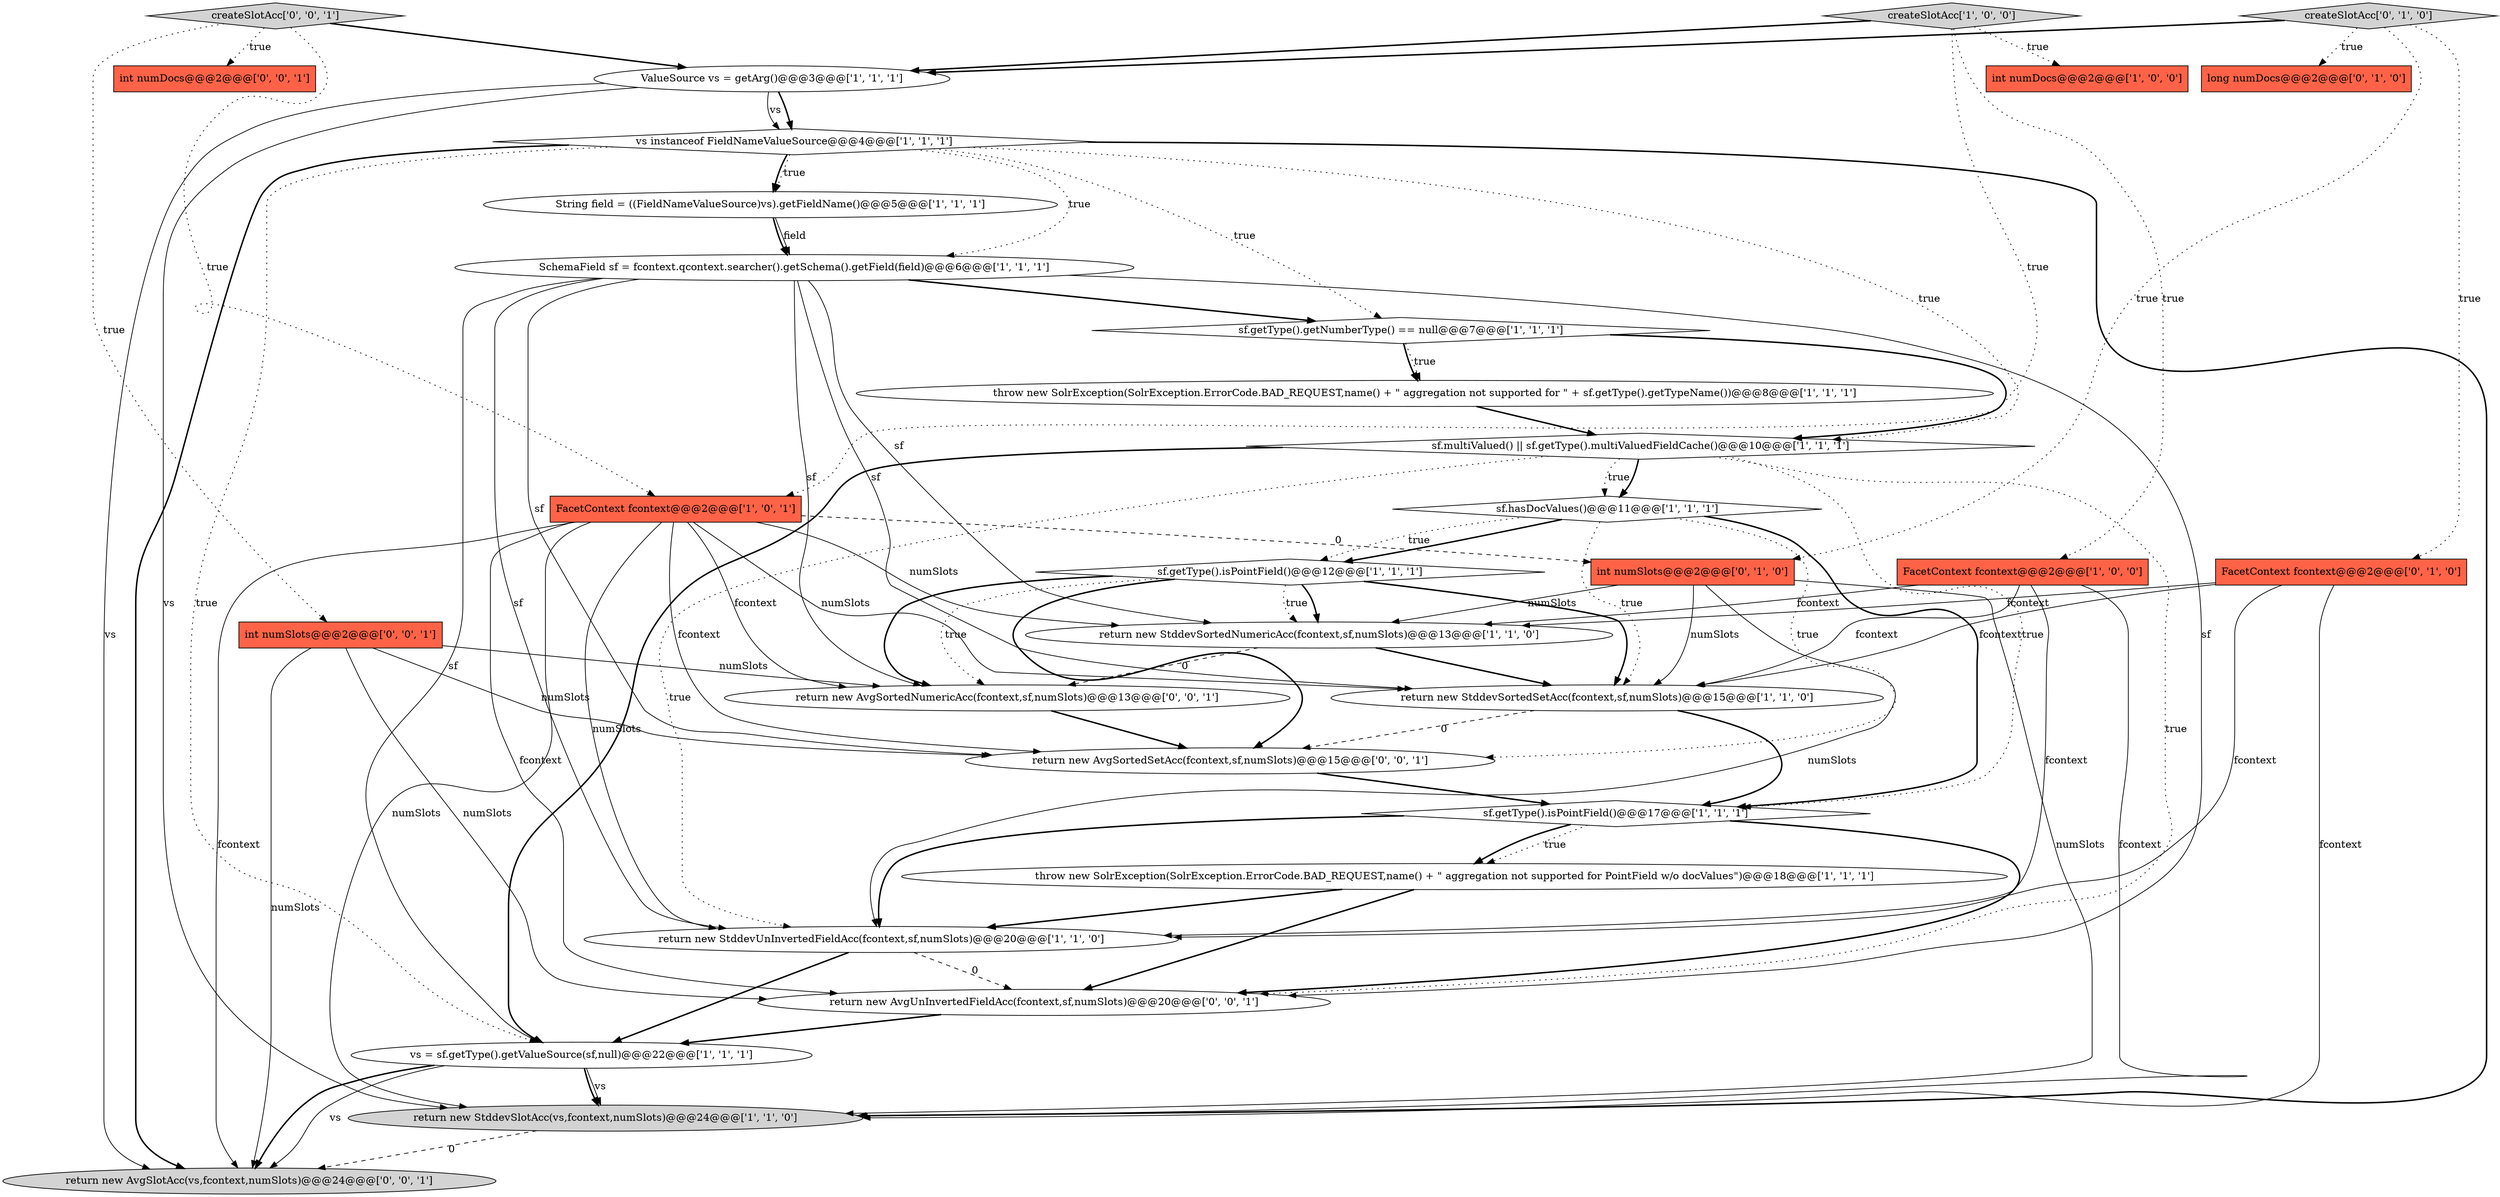 digraph {
4 [style = filled, label = "vs = sf.getType().getValueSource(sf,null)@@@22@@@['1', '1', '1']", fillcolor = white, shape = ellipse image = "AAA0AAABBB1BBB"];
15 [style = filled, label = "return new StddevSortedNumericAcc(fcontext,sf,numSlots)@@@13@@@['1', '1', '0']", fillcolor = white, shape = ellipse image = "AAA0AAABBB1BBB"];
20 [style = filled, label = "createSlotAcc['0', '1', '0']", fillcolor = lightgray, shape = diamond image = "AAA0AAABBB2BBB"];
29 [style = filled, label = "int numSlots@@@2@@@['0', '0', '1']", fillcolor = tomato, shape = box image = "AAA0AAABBB3BBB"];
25 [style = filled, label = "return new AvgUnInvertedFieldAcc(fcontext,sf,numSlots)@@@20@@@['0', '0', '1']", fillcolor = white, shape = ellipse image = "AAA0AAABBB3BBB"];
19 [style = filled, label = "FacetContext fcontext@@@2@@@['1', '0', '1']", fillcolor = tomato, shape = box image = "AAA0AAABBB1BBB"];
3 [style = filled, label = "int numDocs@@@2@@@['1', '0', '0']", fillcolor = tomato, shape = box image = "AAA0AAABBB1BBB"];
30 [style = filled, label = "return new AvgSortedNumericAcc(fcontext,sf,numSlots)@@@13@@@['0', '0', '1']", fillcolor = white, shape = ellipse image = "AAA0AAABBB3BBB"];
17 [style = filled, label = "vs instanceof FieldNameValueSource@@@4@@@['1', '1', '1']", fillcolor = white, shape = diamond image = "AAA0AAABBB1BBB"];
18 [style = filled, label = "return new StddevSlotAcc(vs,fcontext,numSlots)@@@24@@@['1', '1', '0']", fillcolor = lightgray, shape = ellipse image = "AAA0AAABBB1BBB"];
12 [style = filled, label = "return new StddevUnInvertedFieldAcc(fcontext,sf,numSlots)@@@20@@@['1', '1', '0']", fillcolor = white, shape = ellipse image = "AAA0AAABBB1BBB"];
27 [style = filled, label = "createSlotAcc['0', '0', '1']", fillcolor = lightgray, shape = diamond image = "AAA0AAABBB3BBB"];
5 [style = filled, label = "SchemaField sf = fcontext.qcontext.searcher().getSchema().getField(field)@@@6@@@['1', '1', '1']", fillcolor = white, shape = ellipse image = "AAA0AAABBB1BBB"];
13 [style = filled, label = "sf.multiValued() || sf.getType().multiValuedFieldCache()@@@10@@@['1', '1', '1']", fillcolor = white, shape = diamond image = "AAA0AAABBB1BBB"];
7 [style = filled, label = "sf.getType().getNumberType() == null@@@7@@@['1', '1', '1']", fillcolor = white, shape = diamond image = "AAA0AAABBB1BBB"];
9 [style = filled, label = "String field = ((FieldNameValueSource)vs).getFieldName()@@@5@@@['1', '1', '1']", fillcolor = white, shape = ellipse image = "AAA0AAABBB1BBB"];
26 [style = filled, label = "return new AvgSlotAcc(vs,fcontext,numSlots)@@@24@@@['0', '0', '1']", fillcolor = lightgray, shape = ellipse image = "AAA0AAABBB3BBB"];
14 [style = filled, label = "sf.getType().isPointField()@@@12@@@['1', '1', '1']", fillcolor = white, shape = diamond image = "AAA0AAABBB1BBB"];
21 [style = filled, label = "FacetContext fcontext@@@2@@@['0', '1', '0']", fillcolor = tomato, shape = box image = "AAA0AAABBB2BBB"];
11 [style = filled, label = "throw new SolrException(SolrException.ErrorCode.BAD_REQUEST,name() + \" aggregation not supported for \" + sf.getType().getTypeName())@@@8@@@['1', '1', '1']", fillcolor = white, shape = ellipse image = "AAA0AAABBB1BBB"];
1 [style = filled, label = "sf.getType().isPointField()@@@17@@@['1', '1', '1']", fillcolor = white, shape = diamond image = "AAA0AAABBB1BBB"];
6 [style = filled, label = "ValueSource vs = getArg()@@@3@@@['1', '1', '1']", fillcolor = white, shape = ellipse image = "AAA0AAABBB1BBB"];
8 [style = filled, label = "sf.hasDocValues()@@@11@@@['1', '1', '1']", fillcolor = white, shape = diamond image = "AAA0AAABBB1BBB"];
10 [style = filled, label = "return new StddevSortedSetAcc(fcontext,sf,numSlots)@@@15@@@['1', '1', '0']", fillcolor = white, shape = ellipse image = "AAA0AAABBB1BBB"];
22 [style = filled, label = "long numDocs@@@2@@@['0', '1', '0']", fillcolor = tomato, shape = box image = "AAA0AAABBB2BBB"];
24 [style = filled, label = "int numDocs@@@2@@@['0', '0', '1']", fillcolor = tomato, shape = box image = "AAA0AAABBB3BBB"];
0 [style = filled, label = "throw new SolrException(SolrException.ErrorCode.BAD_REQUEST,name() + \" aggregation not supported for PointField w/o docValues\")@@@18@@@['1', '1', '1']", fillcolor = white, shape = ellipse image = "AAA0AAABBB1BBB"];
28 [style = filled, label = "return new AvgSortedSetAcc(fcontext,sf,numSlots)@@@15@@@['0', '0', '1']", fillcolor = white, shape = ellipse image = "AAA0AAABBB3BBB"];
23 [style = filled, label = "int numSlots@@@2@@@['0', '1', '0']", fillcolor = tomato, shape = box image = "AAA1AAABBB2BBB"];
2 [style = filled, label = "FacetContext fcontext@@@2@@@['1', '0', '0']", fillcolor = tomato, shape = box image = "AAA0AAABBB1BBB"];
16 [style = filled, label = "createSlotAcc['1', '0', '0']", fillcolor = lightgray, shape = diamond image = "AAA0AAABBB1BBB"];
8->28 [style = dotted, label="true"];
15->10 [style = bold, label=""];
21->15 [style = solid, label="fcontext"];
4->18 [style = solid, label="vs"];
2->18 [style = solid, label="fcontext"];
6->26 [style = solid, label="vs"];
17->9 [style = bold, label=""];
10->28 [style = dashed, label="0"];
14->28 [style = bold, label=""];
2->10 [style = solid, label="fcontext"];
23->15 [style = solid, label="numSlots"];
27->19 [style = dotted, label="true"];
8->1 [style = bold, label=""];
30->28 [style = bold, label=""];
19->23 [style = dashed, label="0"];
0->25 [style = bold, label=""];
11->13 [style = bold, label=""];
19->10 [style = solid, label="numSlots"];
1->12 [style = bold, label=""];
9->5 [style = bold, label=""];
5->4 [style = solid, label="sf"];
1->0 [style = dotted, label="true"];
29->26 [style = solid, label="numSlots"];
7->11 [style = bold, label=""];
14->30 [style = bold, label=""];
2->15 [style = solid, label="fcontext"];
5->12 [style = solid, label="sf"];
21->10 [style = solid, label="fcontext"];
13->25 [style = dotted, label="true"];
16->6 [style = bold, label=""];
15->30 [style = dashed, label="0"];
14->10 [style = bold, label=""];
4->18 [style = bold, label=""];
1->0 [style = bold, label=""];
9->5 [style = solid, label="field"];
27->24 [style = dotted, label="true"];
19->26 [style = solid, label="fcontext"];
5->30 [style = solid, label="sf"];
2->12 [style = solid, label="fcontext"];
19->30 [style = solid, label="fcontext"];
27->29 [style = dotted, label="true"];
8->14 [style = dotted, label="true"];
19->15 [style = solid, label="numSlots"];
5->7 [style = bold, label=""];
14->15 [style = bold, label=""];
20->22 [style = dotted, label="true"];
10->1 [style = bold, label=""];
6->17 [style = bold, label=""];
29->28 [style = solid, label="numSlots"];
17->4 [style = dotted, label="true"];
0->12 [style = bold, label=""];
5->15 [style = solid, label="sf"];
8->14 [style = bold, label=""];
6->17 [style = solid, label="vs"];
4->26 [style = solid, label="vs"];
21->12 [style = solid, label="fcontext"];
23->18 [style = solid, label="numSlots"];
19->28 [style = solid, label="fcontext"];
14->30 [style = dotted, label="true"];
7->11 [style = dotted, label="true"];
13->8 [style = dotted, label="true"];
19->18 [style = solid, label="numSlots"];
20->23 [style = dotted, label="true"];
29->30 [style = solid, label="numSlots"];
1->25 [style = bold, label=""];
7->13 [style = bold, label=""];
16->19 [style = dotted, label="true"];
19->12 [style = solid, label="numSlots"];
21->18 [style = solid, label="fcontext"];
17->26 [style = bold, label=""];
16->2 [style = dotted, label="true"];
13->12 [style = dotted, label="true"];
4->26 [style = bold, label=""];
25->4 [style = bold, label=""];
6->18 [style = solid, label="vs"];
23->10 [style = solid, label="numSlots"];
19->25 [style = solid, label="fcontext"];
28->1 [style = bold, label=""];
20->21 [style = dotted, label="true"];
20->6 [style = bold, label=""];
8->10 [style = dotted, label="true"];
5->10 [style = solid, label="sf"];
16->3 [style = dotted, label="true"];
27->6 [style = bold, label=""];
13->1 [style = dotted, label="true"];
14->15 [style = dotted, label="true"];
12->25 [style = dashed, label="0"];
23->12 [style = solid, label="numSlots"];
12->4 [style = bold, label=""];
5->28 [style = solid, label="sf"];
17->9 [style = dotted, label="true"];
17->7 [style = dotted, label="true"];
13->8 [style = bold, label=""];
17->13 [style = dotted, label="true"];
13->4 [style = bold, label=""];
17->18 [style = bold, label=""];
18->26 [style = dashed, label="0"];
29->25 [style = solid, label="numSlots"];
5->25 [style = solid, label="sf"];
17->5 [style = dotted, label="true"];
}
